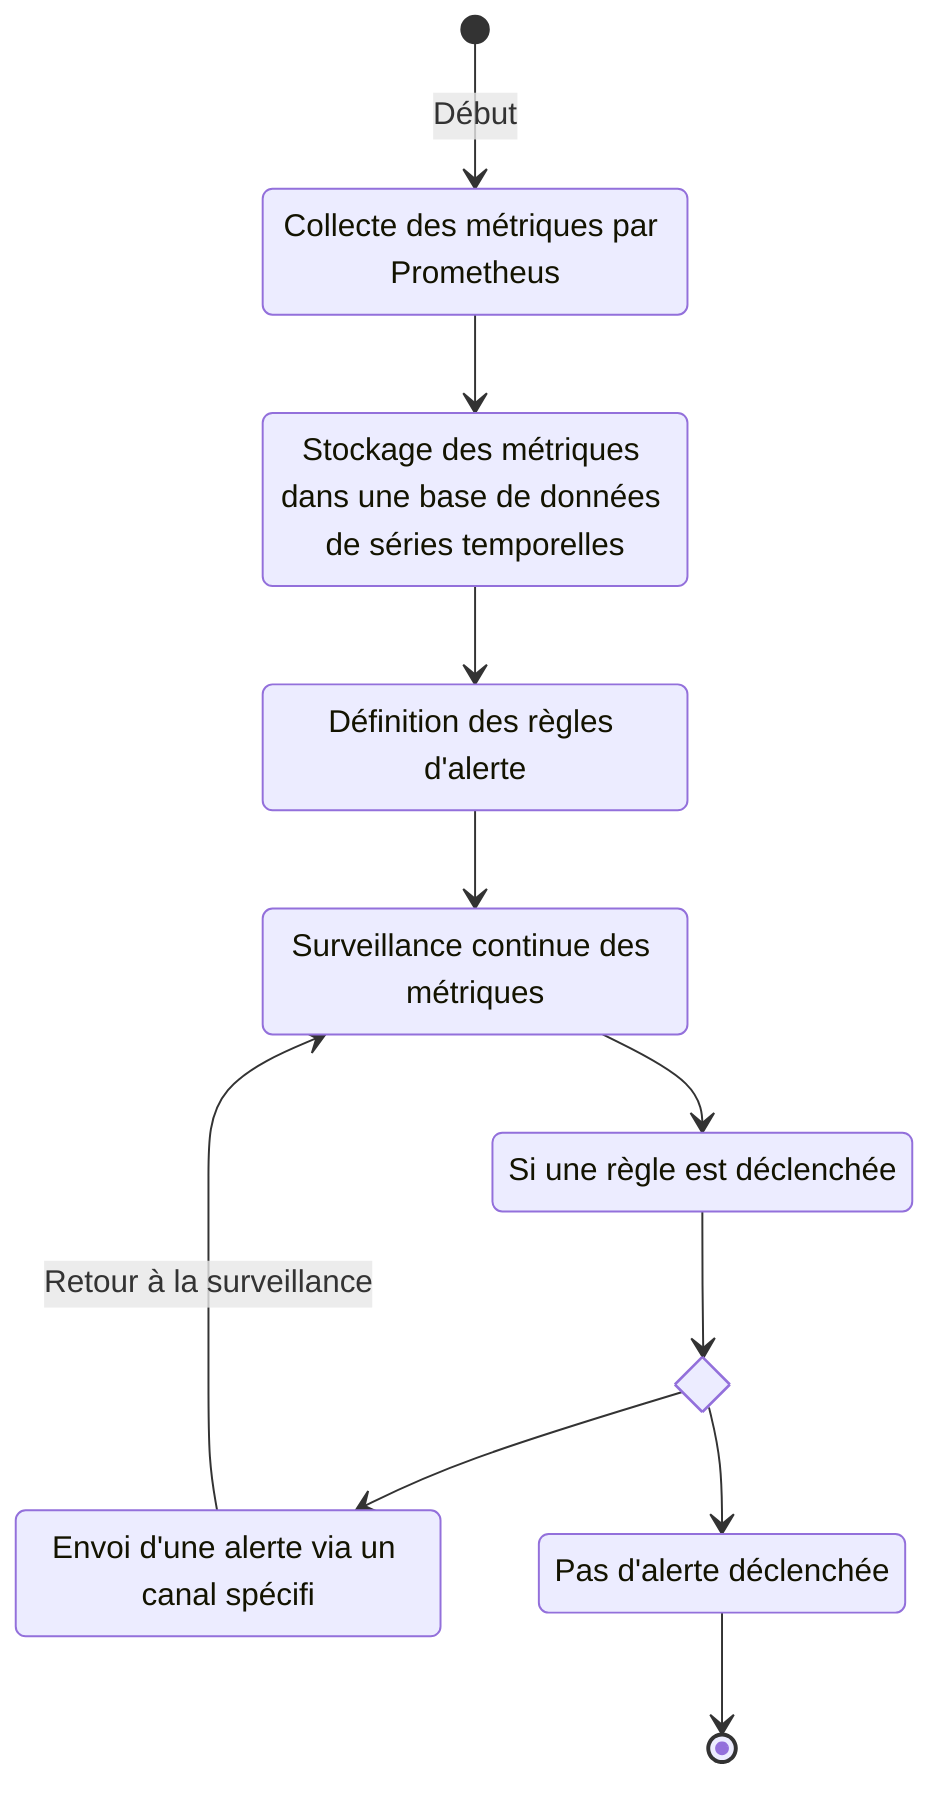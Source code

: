 stateDiagram-v2
S1:Collecte des métriques par Prometheus 
S2:Stockage des métriques dans une base de données de séries temporelles
S3:Définition des règles d'alerte
S4:Surveillance continue des métriques
S5:Si une règle est déclenchée
True:Envoi d'une alerte via un canal spécifi
False: Pas d'alerte déclenchée
state if_state <<choice>>
 [*] --> S1: Début
    S1 --> S2
    S2 --> S3
    S3 --> S4
    S4 --> S5
    S5 --> if_state
    if_state --> True
    if_state --> False
    True --> S4: Retour à la surveillance
    False -->[*]